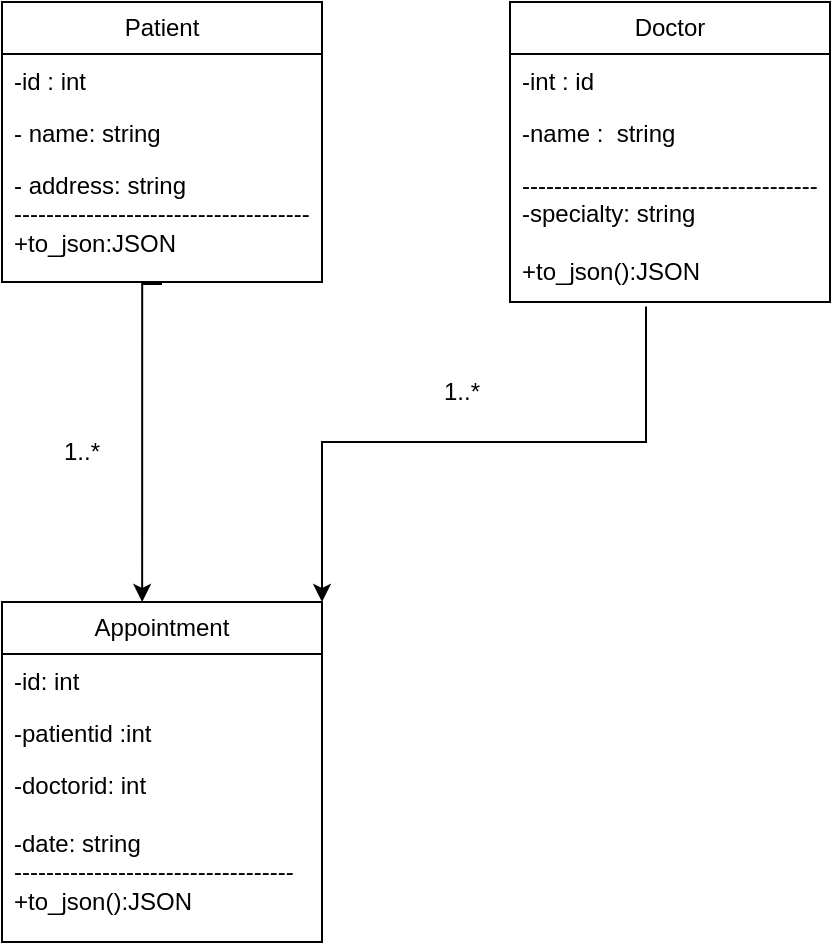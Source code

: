 <mxfile version="25.0.1">
  <diagram name="Page-1" id="abKRbyWwGwC_caflIrWo">
    <mxGraphModel dx="1050" dy="557" grid="1" gridSize="10" guides="1" tooltips="1" connect="1" arrows="1" fold="1" page="1" pageScale="1" pageWidth="827" pageHeight="1169" math="0" shadow="0">
      <root>
        <mxCell id="0" />
        <mxCell id="1" parent="0" />
        <mxCell id="M6DG-k4PTm8N73MPQ6nx-22" value="Patient" style="swimlane;fontStyle=0;childLayout=stackLayout;horizontal=1;startSize=26;fillColor=none;horizontalStack=0;resizeParent=1;resizeParentMax=0;resizeLast=0;collapsible=1;marginBottom=0;whiteSpace=wrap;html=1;" vertex="1" parent="1">
          <mxGeometry x="80" y="20" width="160" height="140" as="geometry" />
        </mxCell>
        <mxCell id="M6DG-k4PTm8N73MPQ6nx-23" value="-id : int" style="text;strokeColor=none;fillColor=none;align=left;verticalAlign=top;spacingLeft=4;spacingRight=4;overflow=hidden;rotatable=0;points=[[0,0.5],[1,0.5]];portConstraint=eastwest;whiteSpace=wrap;html=1;" vertex="1" parent="M6DG-k4PTm8N73MPQ6nx-22">
          <mxGeometry y="26" width="160" height="26" as="geometry" />
        </mxCell>
        <mxCell id="M6DG-k4PTm8N73MPQ6nx-24" value=" - name: string " style="text;strokeColor=none;fillColor=none;align=left;verticalAlign=top;spacingLeft=4;spacingRight=4;overflow=hidden;rotatable=0;points=[[0,0.5],[1,0.5]];portConstraint=eastwest;whiteSpace=wrap;html=1;" vertex="1" parent="M6DG-k4PTm8N73MPQ6nx-22">
          <mxGeometry y="52" width="160" height="26" as="geometry" />
        </mxCell>
        <mxCell id="M6DG-k4PTm8N73MPQ6nx-25" value=" - address: string&lt;div&gt;-------------------------------------&lt;div&gt;&lt;span style=&quot;background-color: initial;&quot;&gt;+to_json:JSON&lt;/span&gt;&lt;/div&gt;&lt;/div&gt;" style="text;strokeColor=none;fillColor=none;align=left;verticalAlign=top;spacingLeft=4;spacingRight=4;overflow=hidden;rotatable=0;points=[[0,0.5],[1,0.5]];portConstraint=eastwest;whiteSpace=wrap;html=1;" vertex="1" parent="M6DG-k4PTm8N73MPQ6nx-22">
          <mxGeometry y="78" width="160" height="62" as="geometry" />
        </mxCell>
        <mxCell id="M6DG-k4PTm8N73MPQ6nx-33" value="Doctor" style="swimlane;fontStyle=0;childLayout=stackLayout;horizontal=1;startSize=26;fillColor=none;horizontalStack=0;resizeParent=1;resizeParentMax=0;resizeLast=0;collapsible=1;marginBottom=0;whiteSpace=wrap;html=1;" vertex="1" parent="1">
          <mxGeometry x="334" y="20" width="160" height="150" as="geometry" />
        </mxCell>
        <mxCell id="M6DG-k4PTm8N73MPQ6nx-34" value="-int : id" style="text;strokeColor=none;fillColor=none;align=left;verticalAlign=top;spacingLeft=4;spacingRight=4;overflow=hidden;rotatable=0;points=[[0,0.5],[1,0.5]];portConstraint=eastwest;whiteSpace=wrap;html=1;" vertex="1" parent="M6DG-k4PTm8N73MPQ6nx-33">
          <mxGeometry y="26" width="160" height="26" as="geometry" />
        </mxCell>
        <mxCell id="M6DG-k4PTm8N73MPQ6nx-35" value="-name :&amp;nbsp; string" style="text;strokeColor=none;fillColor=none;align=left;verticalAlign=top;spacingLeft=4;spacingRight=4;overflow=hidden;rotatable=0;points=[[0,0.5],[1,0.5]];portConstraint=eastwest;whiteSpace=wrap;html=1;" vertex="1" parent="M6DG-k4PTm8N73MPQ6nx-33">
          <mxGeometry y="52" width="160" height="26" as="geometry" />
        </mxCell>
        <mxCell id="M6DG-k4PTm8N73MPQ6nx-36" value="&lt;div&gt;-------------------------------------&lt;/div&gt;-specialty: string&lt;div&gt;&lt;br&gt;&lt;/div&gt;&lt;div&gt;+to_json():JSON&lt;/div&gt;" style="text;strokeColor=none;fillColor=none;align=left;verticalAlign=top;spacingLeft=4;spacingRight=4;overflow=hidden;rotatable=0;points=[[0,0.5],[1,0.5]];portConstraint=eastwest;whiteSpace=wrap;html=1;" vertex="1" parent="M6DG-k4PTm8N73MPQ6nx-33">
          <mxGeometry y="78" width="160" height="72" as="geometry" />
        </mxCell>
        <mxCell id="M6DG-k4PTm8N73MPQ6nx-37" value="Appointment" style="swimlane;fontStyle=0;childLayout=stackLayout;horizontal=1;startSize=26;fillColor=none;horizontalStack=0;resizeParent=1;resizeParentMax=0;resizeLast=0;collapsible=1;marginBottom=0;whiteSpace=wrap;html=1;" vertex="1" parent="1">
          <mxGeometry x="80" y="320" width="160" height="170" as="geometry" />
        </mxCell>
        <mxCell id="M6DG-k4PTm8N73MPQ6nx-38" value="-id: int&amp;nbsp;" style="text;strokeColor=none;fillColor=none;align=left;verticalAlign=top;spacingLeft=4;spacingRight=4;overflow=hidden;rotatable=0;points=[[0,0.5],[1,0.5]];portConstraint=eastwest;whiteSpace=wrap;html=1;" vertex="1" parent="M6DG-k4PTm8N73MPQ6nx-37">
          <mxGeometry y="26" width="160" height="26" as="geometry" />
        </mxCell>
        <mxCell id="M6DG-k4PTm8N73MPQ6nx-39" value="-patientid :int" style="text;strokeColor=none;fillColor=none;align=left;verticalAlign=top;spacingLeft=4;spacingRight=4;overflow=hidden;rotatable=0;points=[[0,0.5],[1,0.5]];portConstraint=eastwest;whiteSpace=wrap;html=1;" vertex="1" parent="M6DG-k4PTm8N73MPQ6nx-37">
          <mxGeometry y="52" width="160" height="26" as="geometry" />
        </mxCell>
        <mxCell id="M6DG-k4PTm8N73MPQ6nx-40" value="-doctorid: int&lt;div&gt;&lt;br&gt;&lt;div&gt;-date: string&lt;/div&gt;&lt;/div&gt;&lt;div&gt;-----------------------------------&lt;/div&gt;&lt;div&gt;+to_json():JSON&lt;/div&gt;" style="text;strokeColor=none;fillColor=none;align=left;verticalAlign=top;spacingLeft=4;spacingRight=4;overflow=hidden;rotatable=0;points=[[0,0.5],[1,0.5]];portConstraint=eastwest;whiteSpace=wrap;html=1;" vertex="1" parent="M6DG-k4PTm8N73MPQ6nx-37">
          <mxGeometry y="78" width="160" height="92" as="geometry" />
        </mxCell>
        <mxCell id="M6DG-k4PTm8N73MPQ6nx-41" style="edgeStyle=orthogonalEdgeStyle;rounded=0;orthogonalLoop=1;jettySize=auto;html=1;entryX=0.438;entryY=0;entryDx=0;entryDy=0;entryPerimeter=0;" edge="1" parent="1" target="M6DG-k4PTm8N73MPQ6nx-37">
          <mxGeometry relative="1" as="geometry">
            <mxPoint x="160" y="161" as="sourcePoint" />
            <Array as="points">
              <mxPoint x="150" y="161" />
            </Array>
          </mxGeometry>
        </mxCell>
        <mxCell id="M6DG-k4PTm8N73MPQ6nx-43" style="edgeStyle=orthogonalEdgeStyle;rounded=0;orthogonalLoop=1;jettySize=auto;html=1;exitX=0.425;exitY=1.031;exitDx=0;exitDy=0;entryX=1;entryY=0;entryDx=0;entryDy=0;exitPerimeter=0;" edge="1" parent="1" source="M6DG-k4PTm8N73MPQ6nx-36" target="M6DG-k4PTm8N73MPQ6nx-37">
          <mxGeometry relative="1" as="geometry">
            <Array as="points">
              <mxPoint x="402" y="240" />
              <mxPoint x="240" y="240" />
            </Array>
          </mxGeometry>
        </mxCell>
        <mxCell id="M6DG-k4PTm8N73MPQ6nx-44" value="1..*" style="text;html=1;align=center;verticalAlign=middle;whiteSpace=wrap;rounded=0;" vertex="1" parent="1">
          <mxGeometry x="280" y="200" width="60" height="30" as="geometry" />
        </mxCell>
        <mxCell id="M6DG-k4PTm8N73MPQ6nx-46" value="1..*" style="text;html=1;align=center;verticalAlign=middle;whiteSpace=wrap;rounded=0;" vertex="1" parent="1">
          <mxGeometry x="90" y="230" width="60" height="30" as="geometry" />
        </mxCell>
      </root>
    </mxGraphModel>
  </diagram>
</mxfile>
